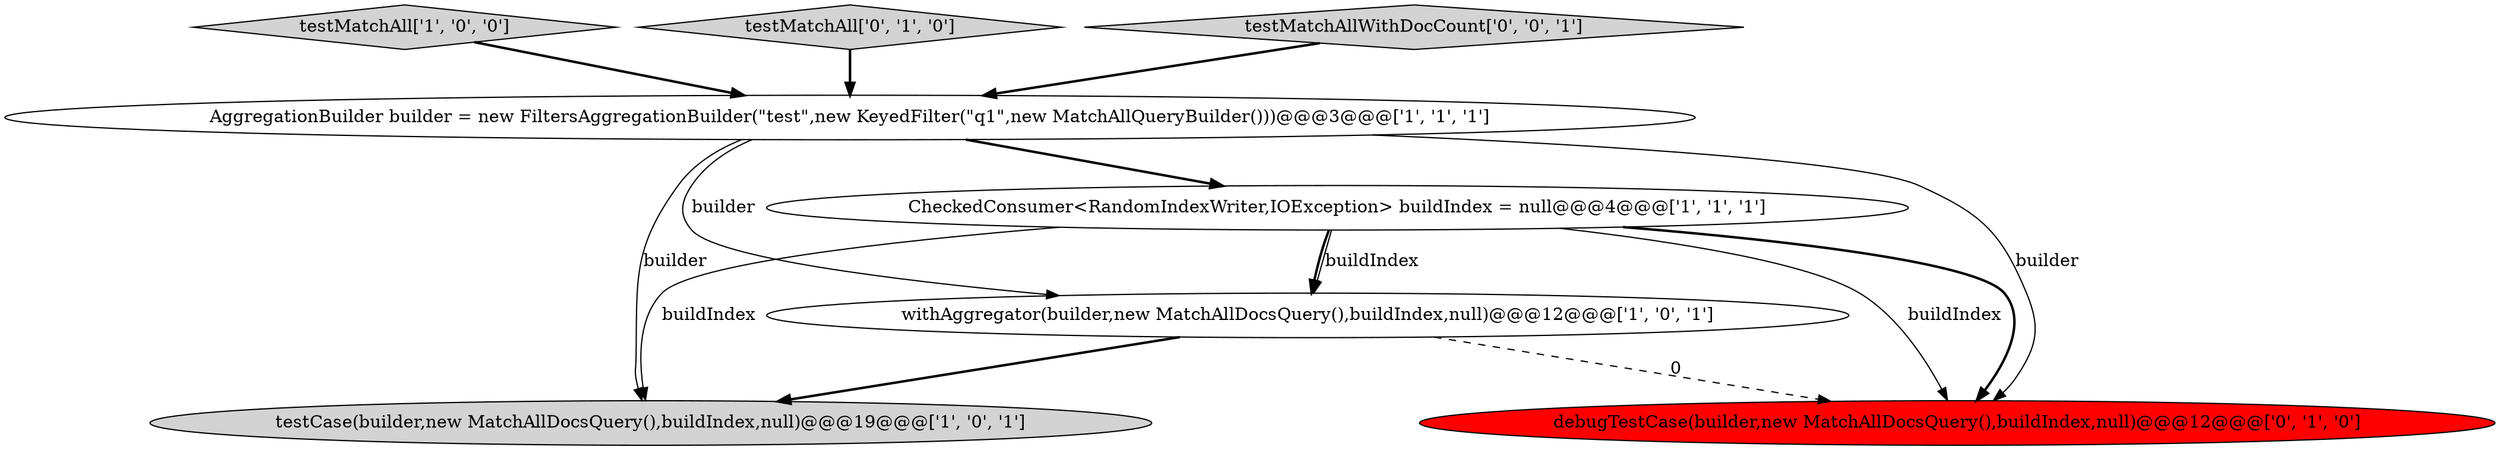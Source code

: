 digraph {
4 [style = filled, label = "testMatchAll['1', '0', '0']", fillcolor = lightgray, shape = diamond image = "AAA0AAABBB1BBB"];
6 [style = filled, label = "testMatchAll['0', '1', '0']", fillcolor = lightgray, shape = diamond image = "AAA0AAABBB2BBB"];
0 [style = filled, label = "testCase(builder,new MatchAllDocsQuery(),buildIndex,null)@@@19@@@['1', '0', '1']", fillcolor = lightgray, shape = ellipse image = "AAA0AAABBB1BBB"];
2 [style = filled, label = "CheckedConsumer<RandomIndexWriter,IOException> buildIndex = null@@@4@@@['1', '1', '1']", fillcolor = white, shape = ellipse image = "AAA0AAABBB1BBB"];
5 [style = filled, label = "debugTestCase(builder,new MatchAllDocsQuery(),buildIndex,null)@@@12@@@['0', '1', '0']", fillcolor = red, shape = ellipse image = "AAA1AAABBB2BBB"];
7 [style = filled, label = "testMatchAllWithDocCount['0', '0', '1']", fillcolor = lightgray, shape = diamond image = "AAA0AAABBB3BBB"];
3 [style = filled, label = "AggregationBuilder builder = new FiltersAggregationBuilder(\"test\",new KeyedFilter(\"q1\",new MatchAllQueryBuilder()))@@@3@@@['1', '1', '1']", fillcolor = white, shape = ellipse image = "AAA0AAABBB1BBB"];
1 [style = filled, label = "withAggregator(builder,new MatchAllDocsQuery(),buildIndex,null)@@@12@@@['1', '0', '1']", fillcolor = white, shape = ellipse image = "AAA0AAABBB1BBB"];
6->3 [style = bold, label=""];
4->3 [style = bold, label=""];
3->0 [style = solid, label="builder"];
2->1 [style = solid, label="buildIndex"];
1->0 [style = bold, label=""];
2->5 [style = solid, label="buildIndex"];
1->5 [style = dashed, label="0"];
3->2 [style = bold, label=""];
2->0 [style = solid, label="buildIndex"];
3->1 [style = solid, label="builder"];
2->1 [style = bold, label=""];
7->3 [style = bold, label=""];
3->5 [style = solid, label="builder"];
2->5 [style = bold, label=""];
}
